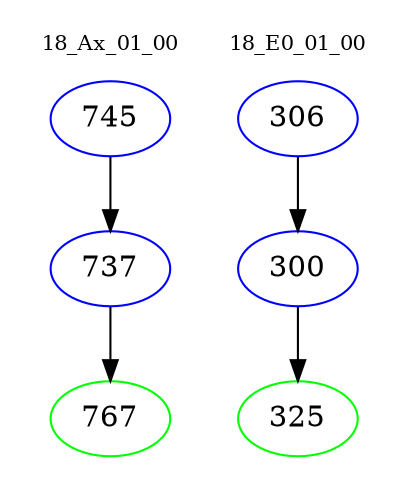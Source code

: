 digraph{
subgraph cluster_0 {
color = white
label = "18_Ax_01_00";
fontsize=10;
T0_745 [label="745", color="blue"]
T0_745 -> T0_737 [color="black"]
T0_737 [label="737", color="blue"]
T0_737 -> T0_767 [color="black"]
T0_767 [label="767", color="green"]
}
subgraph cluster_1 {
color = white
label = "18_E0_01_00";
fontsize=10;
T1_306 [label="306", color="blue"]
T1_306 -> T1_300 [color="black"]
T1_300 [label="300", color="blue"]
T1_300 -> T1_325 [color="black"]
T1_325 [label="325", color="green"]
}
}

